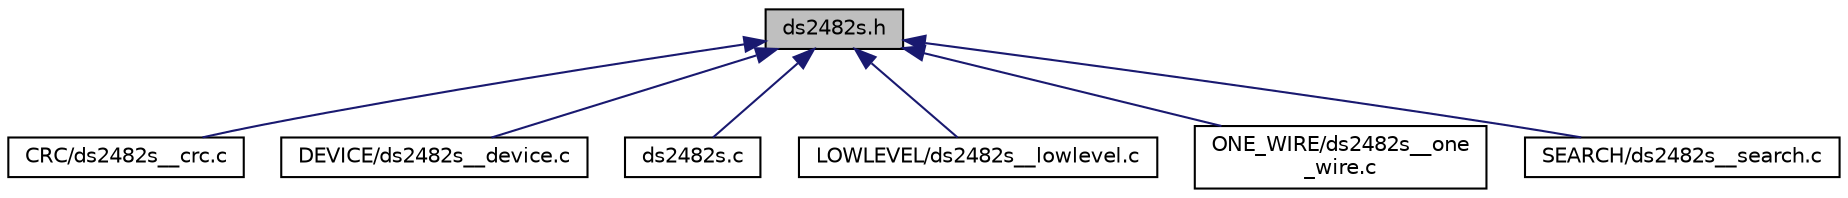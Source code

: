 digraph "ds2482s.h"
{
  edge [fontname="Helvetica",fontsize="10",labelfontname="Helvetica",labelfontsize="10"];
  node [fontname="Helvetica",fontsize="10",shape=record];
  Node1 [label="ds2482s.h",height=0.2,width=0.4,color="black", fillcolor="grey75", style="filled", fontcolor="black"];
  Node1 -> Node2 [dir="back",color="midnightblue",fontsize="10",style="solid",fontname="Helvetica"];
  Node2 [label="CRC/ds2482s__crc.c",height=0.2,width=0.4,color="black", fillcolor="white", style="filled",URL="$ds2482s____crc_8c.html",tooltip="Implements the CRC8 protocols as per Dallas application note. "];
  Node1 -> Node3 [dir="back",color="midnightblue",fontsize="10",style="solid",fontname="Helvetica"];
  Node3 [label="DEVICE/ds2482s__device.c",height=0.2,width=0.4,color="black", fillcolor="white", style="filled",URL="$ds2482s____device_8c.html",tooltip="Main device functions. "];
  Node1 -> Node4 [dir="back",color="midnightblue",fontsize="10",style="solid",fontname="Helvetica"];
  Node4 [label="ds2482s.c",height=0.2,width=0.4,color="black", fillcolor="white", style="filled",URL="$ds2482s_8c.html",tooltip="Main source file, provides user level interraction. "];
  Node1 -> Node5 [dir="back",color="midnightblue",fontsize="10",style="solid",fontname="Helvetica"];
  Node5 [label="LOWLEVEL/ds2482s__lowlevel.c",height=0.2,width=0.4,color="black", fillcolor="white", style="filled",URL="$ds2482s____lowlevel_8c.html",tooltip="Lowlevel hardware interface with the I2C subsystem. "];
  Node1 -> Node6 [dir="back",color="midnightblue",fontsize="10",style="solid",fontname="Helvetica"];
  Node6 [label="ONE_WIRE/ds2482s__one\l_wire.c",height=0.2,width=0.4,color="black", fillcolor="white", style="filled",URL="$ds2482s____one__wire_8c.html",tooltip="One wire functions. "];
  Node1 -> Node7 [dir="back",color="midnightblue",fontsize="10",style="solid",fontname="Helvetica"];
  Node7 [label="SEARCH/ds2482s__search.c",height=0.2,width=0.4,color="black", fillcolor="white", style="filled",URL="$ds2482s____search_8c.html",tooltip="Implements one wire search functions. "];
}

